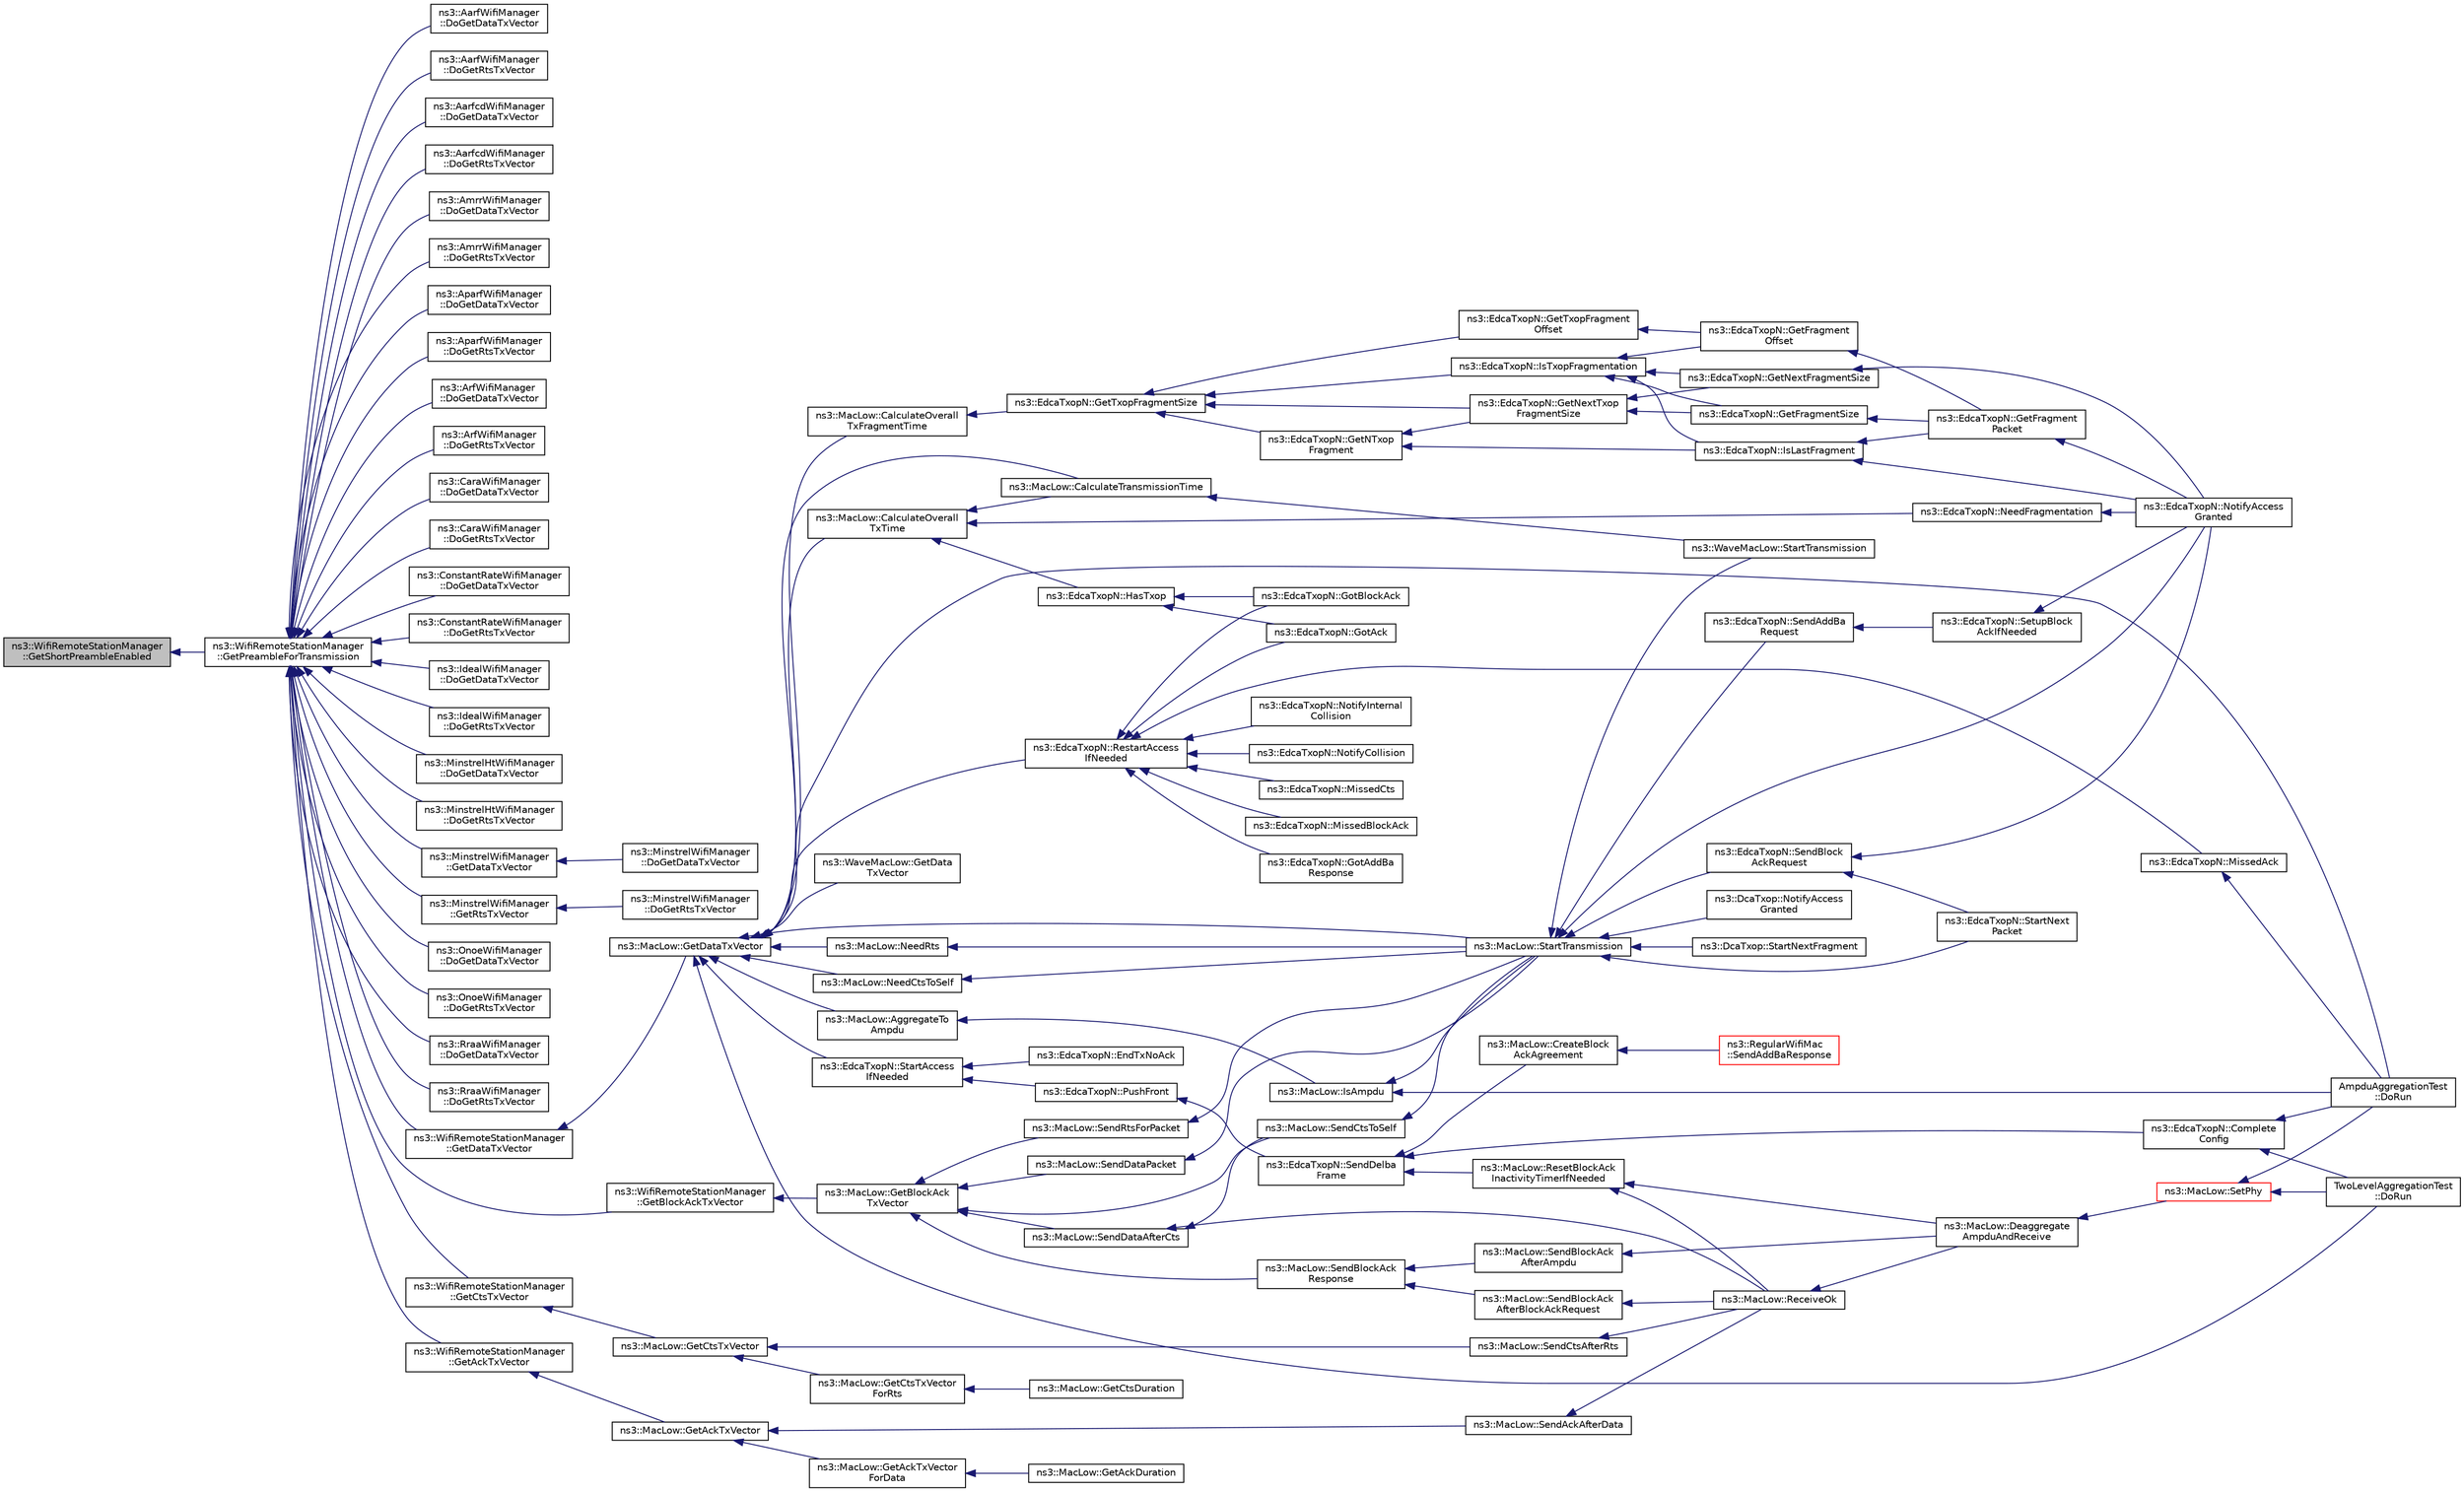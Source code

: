 digraph "ns3::WifiRemoteStationManager::GetShortPreambleEnabled"
{
  edge [fontname="Helvetica",fontsize="10",labelfontname="Helvetica",labelfontsize="10"];
  node [fontname="Helvetica",fontsize="10",shape=record];
  rankdir="LR";
  Node1 [label="ns3::WifiRemoteStationManager\l::GetShortPreambleEnabled",height=0.2,width=0.4,color="black", fillcolor="grey75", style="filled", fontcolor="black"];
  Node1 -> Node2 [dir="back",color="midnightblue",fontsize="10",style="solid"];
  Node2 [label="ns3::WifiRemoteStationManager\l::GetPreambleForTransmission",height=0.2,width=0.4,color="black", fillcolor="white", style="filled",URL="$d6/d65/classns3_1_1WifiRemoteStationManager.html#a0f44967cbd7488baada4802ebc642110"];
  Node2 -> Node3 [dir="back",color="midnightblue",fontsize="10",style="solid"];
  Node3 [label="ns3::AarfWifiManager\l::DoGetDataTxVector",height=0.2,width=0.4,color="black", fillcolor="white", style="filled",URL="$d7/d63/classns3_1_1AarfWifiManager.html#a408d8be07102ba41125c839b01e8a7ee"];
  Node2 -> Node4 [dir="back",color="midnightblue",fontsize="10",style="solid"];
  Node4 [label="ns3::AarfWifiManager\l::DoGetRtsTxVector",height=0.2,width=0.4,color="black", fillcolor="white", style="filled",URL="$d7/d63/classns3_1_1AarfWifiManager.html#a4c2d4fbb34d152c3c4fe4530681da512"];
  Node2 -> Node5 [dir="back",color="midnightblue",fontsize="10",style="solid"];
  Node5 [label="ns3::AarfcdWifiManager\l::DoGetDataTxVector",height=0.2,width=0.4,color="black", fillcolor="white", style="filled",URL="$de/d61/classns3_1_1AarfcdWifiManager.html#ab9bfc915e2a36ee071995eb0247b1599"];
  Node2 -> Node6 [dir="back",color="midnightblue",fontsize="10",style="solid"];
  Node6 [label="ns3::AarfcdWifiManager\l::DoGetRtsTxVector",height=0.2,width=0.4,color="black", fillcolor="white", style="filled",URL="$de/d61/classns3_1_1AarfcdWifiManager.html#a4c4e397e54ae8ff36a90a1e044825586"];
  Node2 -> Node7 [dir="back",color="midnightblue",fontsize="10",style="solid"];
  Node7 [label="ns3::AmrrWifiManager\l::DoGetDataTxVector",height=0.2,width=0.4,color="black", fillcolor="white", style="filled",URL="$d1/d45/classns3_1_1AmrrWifiManager.html#ad18cc0aa1f6f6472e9e5ac2563b85e4c"];
  Node2 -> Node8 [dir="back",color="midnightblue",fontsize="10",style="solid"];
  Node8 [label="ns3::AmrrWifiManager\l::DoGetRtsTxVector",height=0.2,width=0.4,color="black", fillcolor="white", style="filled",URL="$d1/d45/classns3_1_1AmrrWifiManager.html#a036c453d18e33475b8ad75922682d214"];
  Node2 -> Node9 [dir="back",color="midnightblue",fontsize="10",style="solid"];
  Node9 [label="ns3::AparfWifiManager\l::DoGetDataTxVector",height=0.2,width=0.4,color="black", fillcolor="white", style="filled",URL="$dc/d5c/classns3_1_1AparfWifiManager.html#a9be0935377c6c6052cc12407d17dafbd"];
  Node2 -> Node10 [dir="back",color="midnightblue",fontsize="10",style="solid"];
  Node10 [label="ns3::AparfWifiManager\l::DoGetRtsTxVector",height=0.2,width=0.4,color="black", fillcolor="white", style="filled",URL="$dc/d5c/classns3_1_1AparfWifiManager.html#a091b6da1ff7d3d0ae61ca96dc4ee256b"];
  Node2 -> Node11 [dir="back",color="midnightblue",fontsize="10",style="solid"];
  Node11 [label="ns3::ArfWifiManager\l::DoGetDataTxVector",height=0.2,width=0.4,color="black", fillcolor="white", style="filled",URL="$d8/d72/classns3_1_1ArfWifiManager.html#a6bd79d80cbb7f743aa1bece1e5c24584"];
  Node2 -> Node12 [dir="back",color="midnightblue",fontsize="10",style="solid"];
  Node12 [label="ns3::ArfWifiManager\l::DoGetRtsTxVector",height=0.2,width=0.4,color="black", fillcolor="white", style="filled",URL="$d8/d72/classns3_1_1ArfWifiManager.html#a56217b6af0b44febda8b48266562e284"];
  Node2 -> Node13 [dir="back",color="midnightblue",fontsize="10",style="solid"];
  Node13 [label="ns3::CaraWifiManager\l::DoGetDataTxVector",height=0.2,width=0.4,color="black", fillcolor="white", style="filled",URL="$d8/d78/classns3_1_1CaraWifiManager.html#a948e474fbc8dd16211dc6f6fcb6ef496"];
  Node2 -> Node14 [dir="back",color="midnightblue",fontsize="10",style="solid"];
  Node14 [label="ns3::CaraWifiManager\l::DoGetRtsTxVector",height=0.2,width=0.4,color="black", fillcolor="white", style="filled",URL="$d8/d78/classns3_1_1CaraWifiManager.html#a2361885b5679a859cb55c0b29da0c1ad"];
  Node2 -> Node15 [dir="back",color="midnightblue",fontsize="10",style="solid"];
  Node15 [label="ns3::ConstantRateWifiManager\l::DoGetDataTxVector",height=0.2,width=0.4,color="black", fillcolor="white", style="filled",URL="$dd/d00/classns3_1_1ConstantRateWifiManager.html#a1e14573f51c878a2fa5511a2c43a2024"];
  Node2 -> Node16 [dir="back",color="midnightblue",fontsize="10",style="solid"];
  Node16 [label="ns3::ConstantRateWifiManager\l::DoGetRtsTxVector",height=0.2,width=0.4,color="black", fillcolor="white", style="filled",URL="$dd/d00/classns3_1_1ConstantRateWifiManager.html#aceb6e32d01d5c3279e96bafde5568719"];
  Node2 -> Node17 [dir="back",color="midnightblue",fontsize="10",style="solid"];
  Node17 [label="ns3::IdealWifiManager\l::DoGetDataTxVector",height=0.2,width=0.4,color="black", fillcolor="white", style="filled",URL="$de/d5e/classns3_1_1IdealWifiManager.html#a2e7570eb1f5cbef1067cfb714e94218e"];
  Node2 -> Node18 [dir="back",color="midnightblue",fontsize="10",style="solid"];
  Node18 [label="ns3::IdealWifiManager\l::DoGetRtsTxVector",height=0.2,width=0.4,color="black", fillcolor="white", style="filled",URL="$de/d5e/classns3_1_1IdealWifiManager.html#ab263f9a1c04747b2c2b55774bf97854a"];
  Node2 -> Node19 [dir="back",color="midnightblue",fontsize="10",style="solid"];
  Node19 [label="ns3::MinstrelHtWifiManager\l::DoGetDataTxVector",height=0.2,width=0.4,color="black", fillcolor="white", style="filled",URL="$dd/d09/classns3_1_1MinstrelHtWifiManager.html#abc2436c9c8dabb7c78907f478e1bb8c7"];
  Node2 -> Node20 [dir="back",color="midnightblue",fontsize="10",style="solid"];
  Node20 [label="ns3::MinstrelHtWifiManager\l::DoGetRtsTxVector",height=0.2,width=0.4,color="black", fillcolor="white", style="filled",URL="$dd/d09/classns3_1_1MinstrelHtWifiManager.html#a8628d42b27a3bf5cbbd4ea0ec2a79307"];
  Node2 -> Node21 [dir="back",color="midnightblue",fontsize="10",style="solid"];
  Node21 [label="ns3::MinstrelWifiManager\l::GetDataTxVector",height=0.2,width=0.4,color="black", fillcolor="white", style="filled",URL="$dd/d45/classns3_1_1MinstrelWifiManager.html#afc42d002709fb4334ae5b164bfa07aa8"];
  Node21 -> Node22 [dir="back",color="midnightblue",fontsize="10",style="solid"];
  Node22 [label="ns3::MinstrelWifiManager\l::DoGetDataTxVector",height=0.2,width=0.4,color="black", fillcolor="white", style="filled",URL="$dd/d45/classns3_1_1MinstrelWifiManager.html#aea34c1267e390ce04c3b50bd6df69173"];
  Node2 -> Node23 [dir="back",color="midnightblue",fontsize="10",style="solid"];
  Node23 [label="ns3::MinstrelWifiManager\l::GetRtsTxVector",height=0.2,width=0.4,color="black", fillcolor="white", style="filled",URL="$dd/d45/classns3_1_1MinstrelWifiManager.html#a8643a7d64b0cebcdba66207e36c2b1c6"];
  Node23 -> Node24 [dir="back",color="midnightblue",fontsize="10",style="solid"];
  Node24 [label="ns3::MinstrelWifiManager\l::DoGetRtsTxVector",height=0.2,width=0.4,color="black", fillcolor="white", style="filled",URL="$dd/d45/classns3_1_1MinstrelWifiManager.html#a8284c7164c9e5813a9f377ad120f4e18"];
  Node2 -> Node25 [dir="back",color="midnightblue",fontsize="10",style="solid"];
  Node25 [label="ns3::OnoeWifiManager\l::DoGetDataTxVector",height=0.2,width=0.4,color="black", fillcolor="white", style="filled",URL="$d9/d36/classns3_1_1OnoeWifiManager.html#a58c4d341696639d4b0ea618275461da4"];
  Node2 -> Node26 [dir="back",color="midnightblue",fontsize="10",style="solid"];
  Node26 [label="ns3::OnoeWifiManager\l::DoGetRtsTxVector",height=0.2,width=0.4,color="black", fillcolor="white", style="filled",URL="$d9/d36/classns3_1_1OnoeWifiManager.html#a235403aacb2b69d019b23a86263623d7"];
  Node2 -> Node27 [dir="back",color="midnightblue",fontsize="10",style="solid"];
  Node27 [label="ns3::RraaWifiManager\l::DoGetDataTxVector",height=0.2,width=0.4,color="black", fillcolor="white", style="filled",URL="$d4/dca/classns3_1_1RraaWifiManager.html#acc7f56a51e22431479e1d534ad7ece84"];
  Node2 -> Node28 [dir="back",color="midnightblue",fontsize="10",style="solid"];
  Node28 [label="ns3::RraaWifiManager\l::DoGetRtsTxVector",height=0.2,width=0.4,color="black", fillcolor="white", style="filled",URL="$d4/dca/classns3_1_1RraaWifiManager.html#a68148d81b6e49676837ec93f43f6f005"];
  Node2 -> Node29 [dir="back",color="midnightblue",fontsize="10",style="solid"];
  Node29 [label="ns3::WifiRemoteStationManager\l::GetDataTxVector",height=0.2,width=0.4,color="black", fillcolor="white", style="filled",URL="$d6/d65/classns3_1_1WifiRemoteStationManager.html#ad81efbe48611977c8cea482721fd823b"];
  Node29 -> Node30 [dir="back",color="midnightblue",fontsize="10",style="solid"];
  Node30 [label="ns3::MacLow::GetDataTxVector",height=0.2,width=0.4,color="black", fillcolor="white", style="filled",URL="$d3/da6/classns3_1_1MacLow.html#a04bad04eade9ff1de0940b01c5bcf514"];
  Node30 -> Node31 [dir="back",color="midnightblue",fontsize="10",style="solid"];
  Node31 [label="ns3::WaveMacLow::GetData\lTxVector",height=0.2,width=0.4,color="black", fillcolor="white", style="filled",URL="$d8/da1/classns3_1_1WaveMacLow.html#a9f176c853a633679d23d71ac1d5aa908"];
  Node30 -> Node32 [dir="back",color="midnightblue",fontsize="10",style="solid"];
  Node32 [label="ns3::EdcaTxopN::RestartAccess\lIfNeeded",height=0.2,width=0.4,color="black", fillcolor="white", style="filled",URL="$dc/db8/classns3_1_1EdcaTxopN.html#a83b65be22340dc3f27d08a453cf3831f"];
  Node32 -> Node33 [dir="back",color="midnightblue",fontsize="10",style="solid"];
  Node33 [label="ns3::EdcaTxopN::NotifyInternal\lCollision",height=0.2,width=0.4,color="black", fillcolor="white", style="filled",URL="$dc/db8/classns3_1_1EdcaTxopN.html#a900ab43f62b74939c62121562d1969e2"];
  Node32 -> Node34 [dir="back",color="midnightblue",fontsize="10",style="solid"];
  Node34 [label="ns3::EdcaTxopN::NotifyCollision",height=0.2,width=0.4,color="black", fillcolor="white", style="filled",URL="$dc/db8/classns3_1_1EdcaTxopN.html#aa9dd10b3b7236f93d7461b174888e2a8"];
  Node32 -> Node35 [dir="back",color="midnightblue",fontsize="10",style="solid"];
  Node35 [label="ns3::EdcaTxopN::MissedCts",height=0.2,width=0.4,color="black", fillcolor="white", style="filled",URL="$dc/db8/classns3_1_1EdcaTxopN.html#ab6f7016d503472174ce9fef2fd45de8e"];
  Node32 -> Node36 [dir="back",color="midnightblue",fontsize="10",style="solid"];
  Node36 [label="ns3::EdcaTxopN::GotAck",height=0.2,width=0.4,color="black", fillcolor="white", style="filled",URL="$dc/db8/classns3_1_1EdcaTxopN.html#acd117ddd03aa1b3abac3bca9830ee895"];
  Node32 -> Node37 [dir="back",color="midnightblue",fontsize="10",style="solid"];
  Node37 [label="ns3::EdcaTxopN::MissedAck",height=0.2,width=0.4,color="black", fillcolor="white", style="filled",URL="$dc/db8/classns3_1_1EdcaTxopN.html#ad16ece50ac2937e5cdfeae010d4b5c88"];
  Node37 -> Node38 [dir="back",color="midnightblue",fontsize="10",style="solid"];
  Node38 [label="AmpduAggregationTest\l::DoRun",height=0.2,width=0.4,color="black", fillcolor="white", style="filled",URL="$d2/db5/classAmpduAggregationTest.html#a7414dc8d4dd982ab4c1eaadb5b2c693d",tooltip="Implementation to actually run this TestCase. "];
  Node32 -> Node39 [dir="back",color="midnightblue",fontsize="10",style="solid"];
  Node39 [label="ns3::EdcaTxopN::MissedBlockAck",height=0.2,width=0.4,color="black", fillcolor="white", style="filled",URL="$dc/db8/classns3_1_1EdcaTxopN.html#a91aae2c1ab764e8e4cb857ef97fa235b"];
  Node32 -> Node40 [dir="back",color="midnightblue",fontsize="10",style="solid"];
  Node40 [label="ns3::EdcaTxopN::GotAddBa\lResponse",height=0.2,width=0.4,color="black", fillcolor="white", style="filled",URL="$dc/db8/classns3_1_1EdcaTxopN.html#ac3089ca4272d45b23293a7481e0922e0"];
  Node32 -> Node41 [dir="back",color="midnightblue",fontsize="10",style="solid"];
  Node41 [label="ns3::EdcaTxopN::GotBlockAck",height=0.2,width=0.4,color="black", fillcolor="white", style="filled",URL="$dc/db8/classns3_1_1EdcaTxopN.html#a36c24d5a9717893466eaadda6bd66cc5"];
  Node30 -> Node42 [dir="back",color="midnightblue",fontsize="10",style="solid"];
  Node42 [label="ns3::EdcaTxopN::StartAccess\lIfNeeded",height=0.2,width=0.4,color="black", fillcolor="white", style="filled",URL="$dc/db8/classns3_1_1EdcaTxopN.html#a28a7052f217ed15058697197350d9801"];
  Node42 -> Node43 [dir="back",color="midnightblue",fontsize="10",style="solid"];
  Node43 [label="ns3::EdcaTxopN::EndTxNoAck",height=0.2,width=0.4,color="black", fillcolor="white", style="filled",URL="$dc/db8/classns3_1_1EdcaTxopN.html#a380e84736ede287cc8d26c1012828412"];
  Node42 -> Node44 [dir="back",color="midnightblue",fontsize="10",style="solid"];
  Node44 [label="ns3::EdcaTxopN::PushFront",height=0.2,width=0.4,color="black", fillcolor="white", style="filled",URL="$dc/db8/classns3_1_1EdcaTxopN.html#a4ff1922de0b92b5f6a9104b714d82c0b"];
  Node44 -> Node45 [dir="back",color="midnightblue",fontsize="10",style="solid"];
  Node45 [label="ns3::EdcaTxopN::SendDelba\lFrame",height=0.2,width=0.4,color="black", fillcolor="white", style="filled",URL="$dc/db8/classns3_1_1EdcaTxopN.html#a3a14d846328f0d5447f44d7c2f3c607e"];
  Node45 -> Node46 [dir="back",color="midnightblue",fontsize="10",style="solid"];
  Node46 [label="ns3::EdcaTxopN::Complete\lConfig",height=0.2,width=0.4,color="black", fillcolor="white", style="filled",URL="$dc/db8/classns3_1_1EdcaTxopN.html#aeca53fddb95468e9e56ee452adf8b263"];
  Node46 -> Node38 [dir="back",color="midnightblue",fontsize="10",style="solid"];
  Node46 -> Node47 [dir="back",color="midnightblue",fontsize="10",style="solid"];
  Node47 [label="TwoLevelAggregationTest\l::DoRun",height=0.2,width=0.4,color="black", fillcolor="white", style="filled",URL="$db/d72/classTwoLevelAggregationTest.html#a40c6f5f8be6c48673d0bfd218d95afe0",tooltip="Implementation to actually run this TestCase. "];
  Node45 -> Node48 [dir="back",color="midnightblue",fontsize="10",style="solid"];
  Node48 [label="ns3::MacLow::CreateBlock\lAckAgreement",height=0.2,width=0.4,color="black", fillcolor="white", style="filled",URL="$d3/da6/classns3_1_1MacLow.html#ab70f7f727b5f9e1e1357a73e29ba7f82"];
  Node48 -> Node49 [dir="back",color="midnightblue",fontsize="10",style="solid"];
  Node49 [label="ns3::RegularWifiMac\l::SendAddBaResponse",height=0.2,width=0.4,color="red", fillcolor="white", style="filled",URL="$df/db9/classns3_1_1RegularWifiMac.html#a7f68e740fc48cfc03df7330077af8113"];
  Node45 -> Node50 [dir="back",color="midnightblue",fontsize="10",style="solid"];
  Node50 [label="ns3::MacLow::ResetBlockAck\lInactivityTimerIfNeeded",height=0.2,width=0.4,color="black", fillcolor="white", style="filled",URL="$d3/da6/classns3_1_1MacLow.html#aafa012c5d2dde80484d6546c802f02f8"];
  Node50 -> Node51 [dir="back",color="midnightblue",fontsize="10",style="solid"];
  Node51 [label="ns3::MacLow::ReceiveOk",height=0.2,width=0.4,color="black", fillcolor="white", style="filled",URL="$d3/da6/classns3_1_1MacLow.html#ade59e3a5e41c6ccbafd93501d7e9fbc0"];
  Node51 -> Node52 [dir="back",color="midnightblue",fontsize="10",style="solid"];
  Node52 [label="ns3::MacLow::Deaggregate\lAmpduAndReceive",height=0.2,width=0.4,color="black", fillcolor="white", style="filled",URL="$d3/da6/classns3_1_1MacLow.html#a7380c5a3adcd88beda938bfa8447d7c5"];
  Node52 -> Node53 [dir="back",color="midnightblue",fontsize="10",style="solid"];
  Node53 [label="ns3::MacLow::SetPhy",height=0.2,width=0.4,color="red", fillcolor="white", style="filled",URL="$d3/da6/classns3_1_1MacLow.html#a1f2c6e12277422c081fa92f8edfe66e8"];
  Node53 -> Node38 [dir="back",color="midnightblue",fontsize="10",style="solid"];
  Node53 -> Node47 [dir="back",color="midnightblue",fontsize="10",style="solid"];
  Node50 -> Node52 [dir="back",color="midnightblue",fontsize="10",style="solid"];
  Node30 -> Node54 [dir="back",color="midnightblue",fontsize="10",style="solid"];
  Node54 [label="ns3::MacLow::StartTransmission",height=0.2,width=0.4,color="black", fillcolor="white", style="filled",URL="$d3/da6/classns3_1_1MacLow.html#a3d13643c758e213041f8389c1041074b"];
  Node54 -> Node55 [dir="back",color="midnightblue",fontsize="10",style="solid"];
  Node55 [label="ns3::WaveMacLow::StartTransmission",height=0.2,width=0.4,color="black", fillcolor="white", style="filled",URL="$d8/da1/classns3_1_1WaveMacLow.html#a8ed4704fbcd3d5888aa8ee5abcfb9cc8"];
  Node54 -> Node56 [dir="back",color="midnightblue",fontsize="10",style="solid"];
  Node56 [label="ns3::DcaTxop::NotifyAccess\lGranted",height=0.2,width=0.4,color="black", fillcolor="white", style="filled",URL="$d3/d74/classns3_1_1DcaTxop.html#a1760d5870d8d96153165960172ba31d5"];
  Node54 -> Node57 [dir="back",color="midnightblue",fontsize="10",style="solid"];
  Node57 [label="ns3::DcaTxop::StartNextFragment",height=0.2,width=0.4,color="black", fillcolor="white", style="filled",URL="$d3/d74/classns3_1_1DcaTxop.html#a2055d310a17ffe4be6b2d2ec91587429"];
  Node54 -> Node58 [dir="back",color="midnightblue",fontsize="10",style="solid"];
  Node58 [label="ns3::EdcaTxopN::NotifyAccess\lGranted",height=0.2,width=0.4,color="black", fillcolor="white", style="filled",URL="$dc/db8/classns3_1_1EdcaTxopN.html#afeba080a6bf7d6074227e10321d1683d"];
  Node54 -> Node59 [dir="back",color="midnightblue",fontsize="10",style="solid"];
  Node59 [label="ns3::EdcaTxopN::StartNext\lPacket",height=0.2,width=0.4,color="black", fillcolor="white", style="filled",URL="$dc/db8/classns3_1_1EdcaTxopN.html#a86df91f79cf79fbb677bd53fddafdae0"];
  Node54 -> Node60 [dir="back",color="midnightblue",fontsize="10",style="solid"];
  Node60 [label="ns3::EdcaTxopN::SendBlock\lAckRequest",height=0.2,width=0.4,color="black", fillcolor="white", style="filled",URL="$dc/db8/classns3_1_1EdcaTxopN.html#a620d3677a73927b708ba85d2f2a794e0"];
  Node60 -> Node58 [dir="back",color="midnightblue",fontsize="10",style="solid"];
  Node60 -> Node59 [dir="back",color="midnightblue",fontsize="10",style="solid"];
  Node54 -> Node61 [dir="back",color="midnightblue",fontsize="10",style="solid"];
  Node61 [label="ns3::EdcaTxopN::SendAddBa\lRequest",height=0.2,width=0.4,color="black", fillcolor="white", style="filled",URL="$dc/db8/classns3_1_1EdcaTxopN.html#a5d000df80bfe3211aed2fee7c08b85d2"];
  Node61 -> Node62 [dir="back",color="midnightblue",fontsize="10",style="solid"];
  Node62 [label="ns3::EdcaTxopN::SetupBlock\lAckIfNeeded",height=0.2,width=0.4,color="black", fillcolor="white", style="filled",URL="$dc/db8/classns3_1_1EdcaTxopN.html#ae5ab3e06174d86eabaaa6ccd64cde42d"];
  Node62 -> Node58 [dir="back",color="midnightblue",fontsize="10",style="solid"];
  Node30 -> Node63 [dir="back",color="midnightblue",fontsize="10",style="solid"];
  Node63 [label="ns3::MacLow::NeedRts",height=0.2,width=0.4,color="black", fillcolor="white", style="filled",URL="$d3/da6/classns3_1_1MacLow.html#abb03703a2f28b39d0cff52ce8488f7b3"];
  Node63 -> Node54 [dir="back",color="midnightblue",fontsize="10",style="solid"];
  Node30 -> Node64 [dir="back",color="midnightblue",fontsize="10",style="solid"];
  Node64 [label="ns3::MacLow::NeedCtsToSelf",height=0.2,width=0.4,color="black", fillcolor="white", style="filled",URL="$d3/da6/classns3_1_1MacLow.html#a8522fde99dc6efe05a667a3e3ebd9b5a"];
  Node64 -> Node54 [dir="back",color="midnightblue",fontsize="10",style="solid"];
  Node30 -> Node65 [dir="back",color="midnightblue",fontsize="10",style="solid"];
  Node65 [label="ns3::MacLow::CalculateOverall\lTxTime",height=0.2,width=0.4,color="black", fillcolor="white", style="filled",URL="$d3/da6/classns3_1_1MacLow.html#a8fa9fc428371d4fc899d114d67a6f895"];
  Node65 -> Node66 [dir="back",color="midnightblue",fontsize="10",style="solid"];
  Node66 [label="ns3::EdcaTxopN::HasTxop",height=0.2,width=0.4,color="black", fillcolor="white", style="filled",URL="$dc/db8/classns3_1_1EdcaTxopN.html#ad377cd7fb454ea77a7f7583393ff449a"];
  Node66 -> Node36 [dir="back",color="midnightblue",fontsize="10",style="solid"];
  Node66 -> Node41 [dir="back",color="midnightblue",fontsize="10",style="solid"];
  Node65 -> Node67 [dir="back",color="midnightblue",fontsize="10",style="solid"];
  Node67 [label="ns3::EdcaTxopN::NeedFragmentation",height=0.2,width=0.4,color="black", fillcolor="white", style="filled",URL="$dc/db8/classns3_1_1EdcaTxopN.html#a60daff47931c6501e47778c99c7e7a3c"];
  Node67 -> Node58 [dir="back",color="midnightblue",fontsize="10",style="solid"];
  Node65 -> Node68 [dir="back",color="midnightblue",fontsize="10",style="solid"];
  Node68 [label="ns3::MacLow::CalculateTransmissionTime",height=0.2,width=0.4,color="black", fillcolor="white", style="filled",URL="$d3/da6/classns3_1_1MacLow.html#a7773963a988ffddaa862246e1798b2d1"];
  Node68 -> Node55 [dir="back",color="midnightblue",fontsize="10",style="solid"];
  Node30 -> Node69 [dir="back",color="midnightblue",fontsize="10",style="solid"];
  Node69 [label="ns3::MacLow::CalculateOverall\lTxFragmentTime",height=0.2,width=0.4,color="black", fillcolor="white", style="filled",URL="$d3/da6/classns3_1_1MacLow.html#a9d374976855269a4ee89e2369afff3d0"];
  Node69 -> Node70 [dir="back",color="midnightblue",fontsize="10",style="solid"];
  Node70 [label="ns3::EdcaTxopN::GetTxopFragmentSize",height=0.2,width=0.4,color="black", fillcolor="white", style="filled",URL="$dc/db8/classns3_1_1EdcaTxopN.html#af20974348cb05b0e936b0f4204bca5c8"];
  Node70 -> Node71 [dir="back",color="midnightblue",fontsize="10",style="solid"];
  Node71 [label="ns3::EdcaTxopN::IsTxopFragmentation",height=0.2,width=0.4,color="black", fillcolor="white", style="filled",URL="$dc/db8/classns3_1_1EdcaTxopN.html#a8112c980e053b401d71b2031a17ec2b3"];
  Node71 -> Node72 [dir="back",color="midnightblue",fontsize="10",style="solid"];
  Node72 [label="ns3::EdcaTxopN::GetFragmentSize",height=0.2,width=0.4,color="black", fillcolor="white", style="filled",URL="$dc/db8/classns3_1_1EdcaTxopN.html#afd4cef33e466d71740f40e94783cd0de"];
  Node72 -> Node73 [dir="back",color="midnightblue",fontsize="10",style="solid"];
  Node73 [label="ns3::EdcaTxopN::GetFragment\lPacket",height=0.2,width=0.4,color="black", fillcolor="white", style="filled",URL="$dc/db8/classns3_1_1EdcaTxopN.html#a512c6b82feb4d0caa1f79b98072bca91"];
  Node73 -> Node58 [dir="back",color="midnightblue",fontsize="10",style="solid"];
  Node71 -> Node74 [dir="back",color="midnightblue",fontsize="10",style="solid"];
  Node74 [label="ns3::EdcaTxopN::GetNextFragmentSize",height=0.2,width=0.4,color="black", fillcolor="white", style="filled",URL="$dc/db8/classns3_1_1EdcaTxopN.html#a06163c06ebe2b11e164a171ff51f56a2"];
  Node74 -> Node58 [dir="back",color="midnightblue",fontsize="10",style="solid"];
  Node71 -> Node75 [dir="back",color="midnightblue",fontsize="10",style="solid"];
  Node75 [label="ns3::EdcaTxopN::GetFragment\lOffset",height=0.2,width=0.4,color="black", fillcolor="white", style="filled",URL="$dc/db8/classns3_1_1EdcaTxopN.html#afd235d222dc849f965706362ce15fcc3"];
  Node75 -> Node73 [dir="back",color="midnightblue",fontsize="10",style="solid"];
  Node71 -> Node76 [dir="back",color="midnightblue",fontsize="10",style="solid"];
  Node76 [label="ns3::EdcaTxopN::IsLastFragment",height=0.2,width=0.4,color="black", fillcolor="white", style="filled",URL="$dc/db8/classns3_1_1EdcaTxopN.html#aa4a1fb9ce28746fa0dc7d47dde40f2fa"];
  Node76 -> Node58 [dir="back",color="midnightblue",fontsize="10",style="solid"];
  Node76 -> Node73 [dir="back",color="midnightblue",fontsize="10",style="solid"];
  Node70 -> Node77 [dir="back",color="midnightblue",fontsize="10",style="solid"];
  Node77 [label="ns3::EdcaTxopN::GetNTxop\lFragment",height=0.2,width=0.4,color="black", fillcolor="white", style="filled",URL="$dc/db8/classns3_1_1EdcaTxopN.html#a58be060e7f5a3b0f25404df841b9a293"];
  Node77 -> Node78 [dir="back",color="midnightblue",fontsize="10",style="solid"];
  Node78 [label="ns3::EdcaTxopN::GetNextTxop\lFragmentSize",height=0.2,width=0.4,color="black", fillcolor="white", style="filled",URL="$dc/db8/classns3_1_1EdcaTxopN.html#a66393612be0215b17eb12e65d6c58cb4"];
  Node78 -> Node72 [dir="back",color="midnightblue",fontsize="10",style="solid"];
  Node78 -> Node74 [dir="back",color="midnightblue",fontsize="10",style="solid"];
  Node77 -> Node76 [dir="back",color="midnightblue",fontsize="10",style="solid"];
  Node70 -> Node79 [dir="back",color="midnightblue",fontsize="10",style="solid"];
  Node79 [label="ns3::EdcaTxopN::GetTxopFragment\lOffset",height=0.2,width=0.4,color="black", fillcolor="white", style="filled",URL="$dc/db8/classns3_1_1EdcaTxopN.html#affa7b4379fca13e2f24a04bdf2a4ae05"];
  Node79 -> Node75 [dir="back",color="midnightblue",fontsize="10",style="solid"];
  Node70 -> Node78 [dir="back",color="midnightblue",fontsize="10",style="solid"];
  Node30 -> Node68 [dir="back",color="midnightblue",fontsize="10",style="solid"];
  Node30 -> Node80 [dir="back",color="midnightblue",fontsize="10",style="solid"];
  Node80 [label="ns3::MacLow::AggregateTo\lAmpdu",height=0.2,width=0.4,color="black", fillcolor="white", style="filled",URL="$d3/da6/classns3_1_1MacLow.html#a10d347ccf6a1e3868ee1470767ed38a6"];
  Node80 -> Node81 [dir="back",color="midnightblue",fontsize="10",style="solid"];
  Node81 [label="ns3::MacLow::IsAmpdu",height=0.2,width=0.4,color="black", fillcolor="white", style="filled",URL="$d3/da6/classns3_1_1MacLow.html#a228f675a7db0df0e39edb611167861cc"];
  Node81 -> Node54 [dir="back",color="midnightblue",fontsize="10",style="solid"];
  Node81 -> Node38 [dir="back",color="midnightblue",fontsize="10",style="solid"];
  Node30 -> Node38 [dir="back",color="midnightblue",fontsize="10",style="solid"];
  Node30 -> Node47 [dir="back",color="midnightblue",fontsize="10",style="solid"];
  Node2 -> Node82 [dir="back",color="midnightblue",fontsize="10",style="solid"];
  Node82 [label="ns3::WifiRemoteStationManager\l::GetCtsTxVector",height=0.2,width=0.4,color="black", fillcolor="white", style="filled",URL="$d6/d65/classns3_1_1WifiRemoteStationManager.html#ab19cddba368c52aae1b48cd7db0ddd61"];
  Node82 -> Node83 [dir="back",color="midnightblue",fontsize="10",style="solid"];
  Node83 [label="ns3::MacLow::GetCtsTxVector",height=0.2,width=0.4,color="black", fillcolor="white", style="filled",URL="$d3/da6/classns3_1_1MacLow.html#a7e8fb3caf4751fa39bc437cab3ac94f1"];
  Node83 -> Node84 [dir="back",color="midnightblue",fontsize="10",style="solid"];
  Node84 [label="ns3::MacLow::GetCtsTxVector\lForRts",height=0.2,width=0.4,color="black", fillcolor="white", style="filled",URL="$d3/da6/classns3_1_1MacLow.html#a48d2394e5fab14a60af30b3d0a145d43"];
  Node84 -> Node85 [dir="back",color="midnightblue",fontsize="10",style="solid"];
  Node85 [label="ns3::MacLow::GetCtsDuration",height=0.2,width=0.4,color="black", fillcolor="white", style="filled",URL="$d3/da6/classns3_1_1MacLow.html#a97137ac7e59a3637e5f71c38e36691ab"];
  Node83 -> Node86 [dir="back",color="midnightblue",fontsize="10",style="solid"];
  Node86 [label="ns3::MacLow::SendCtsAfterRts",height=0.2,width=0.4,color="black", fillcolor="white", style="filled",URL="$d3/da6/classns3_1_1MacLow.html#aebcd4c3e8d64fb53af1f8a862c766e33"];
  Node86 -> Node51 [dir="back",color="midnightblue",fontsize="10",style="solid"];
  Node2 -> Node87 [dir="back",color="midnightblue",fontsize="10",style="solid"];
  Node87 [label="ns3::WifiRemoteStationManager\l::GetAckTxVector",height=0.2,width=0.4,color="black", fillcolor="white", style="filled",URL="$d6/d65/classns3_1_1WifiRemoteStationManager.html#ab04252f5a7892bfe9c1b690e2869ca9d"];
  Node87 -> Node88 [dir="back",color="midnightblue",fontsize="10",style="solid"];
  Node88 [label="ns3::MacLow::GetAckTxVector",height=0.2,width=0.4,color="black", fillcolor="white", style="filled",URL="$d3/da6/classns3_1_1MacLow.html#aacb6b94de35df106b76d93b05d145d13"];
  Node88 -> Node89 [dir="back",color="midnightblue",fontsize="10",style="solid"];
  Node89 [label="ns3::MacLow::GetAckTxVector\lForData",height=0.2,width=0.4,color="black", fillcolor="white", style="filled",URL="$d3/da6/classns3_1_1MacLow.html#ad023756670d1e2e69b9832968e4b7029"];
  Node89 -> Node90 [dir="back",color="midnightblue",fontsize="10",style="solid"];
  Node90 [label="ns3::MacLow::GetAckDuration",height=0.2,width=0.4,color="black", fillcolor="white", style="filled",URL="$d3/da6/classns3_1_1MacLow.html#a014e154f9f037102d3c7662a83479bbb"];
  Node88 -> Node91 [dir="back",color="midnightblue",fontsize="10",style="solid"];
  Node91 [label="ns3::MacLow::SendAckAfterData",height=0.2,width=0.4,color="black", fillcolor="white", style="filled",URL="$d3/da6/classns3_1_1MacLow.html#a8db1635644b89072dfcb5fbc2330031b"];
  Node91 -> Node51 [dir="back",color="midnightblue",fontsize="10",style="solid"];
  Node2 -> Node92 [dir="back",color="midnightblue",fontsize="10",style="solid"];
  Node92 [label="ns3::WifiRemoteStationManager\l::GetBlockAckTxVector",height=0.2,width=0.4,color="black", fillcolor="white", style="filled",URL="$d6/d65/classns3_1_1WifiRemoteStationManager.html#a178c4ab0c61a9e3b6072c1339c9880b3"];
  Node92 -> Node93 [dir="back",color="midnightblue",fontsize="10",style="solid"];
  Node93 [label="ns3::MacLow::GetBlockAck\lTxVector",height=0.2,width=0.4,color="black", fillcolor="white", style="filled",URL="$d3/da6/classns3_1_1MacLow.html#a6274c3c4a5b90a6f448cc45e89950255"];
  Node93 -> Node94 [dir="back",color="midnightblue",fontsize="10",style="solid"];
  Node94 [label="ns3::MacLow::SendRtsForPacket",height=0.2,width=0.4,color="black", fillcolor="white", style="filled",URL="$d3/da6/classns3_1_1MacLow.html#ac472702b866a51ea2dfb7637381897aa"];
  Node94 -> Node54 [dir="back",color="midnightblue",fontsize="10",style="solid"];
  Node93 -> Node95 [dir="back",color="midnightblue",fontsize="10",style="solid"];
  Node95 [label="ns3::MacLow::SendDataPacket",height=0.2,width=0.4,color="black", fillcolor="white", style="filled",URL="$d3/da6/classns3_1_1MacLow.html#ab177d7c7ba53c56f91612114412914bf"];
  Node95 -> Node54 [dir="back",color="midnightblue",fontsize="10",style="solid"];
  Node93 -> Node96 [dir="back",color="midnightblue",fontsize="10",style="solid"];
  Node96 [label="ns3::MacLow::SendCtsToSelf",height=0.2,width=0.4,color="black", fillcolor="white", style="filled",URL="$d3/da6/classns3_1_1MacLow.html#a209c346576d367ef16cfa1cfdefff909"];
  Node96 -> Node54 [dir="back",color="midnightblue",fontsize="10",style="solid"];
  Node93 -> Node97 [dir="back",color="midnightblue",fontsize="10",style="solid"];
  Node97 [label="ns3::MacLow::SendDataAfterCts",height=0.2,width=0.4,color="black", fillcolor="white", style="filled",URL="$d3/da6/classns3_1_1MacLow.html#a063bab2ef4e7320a3f8cfa9890090ab6"];
  Node97 -> Node51 [dir="back",color="midnightblue",fontsize="10",style="solid"];
  Node97 -> Node96 [dir="back",color="midnightblue",fontsize="10",style="solid"];
  Node93 -> Node98 [dir="back",color="midnightblue",fontsize="10",style="solid"];
  Node98 [label="ns3::MacLow::SendBlockAck\lResponse",height=0.2,width=0.4,color="black", fillcolor="white", style="filled",URL="$d3/da6/classns3_1_1MacLow.html#a85c374be43ba3bd52fd1ad6efdfef6c6"];
  Node98 -> Node99 [dir="back",color="midnightblue",fontsize="10",style="solid"];
  Node99 [label="ns3::MacLow::SendBlockAck\lAfterAmpdu",height=0.2,width=0.4,color="black", fillcolor="white", style="filled",URL="$d3/da6/classns3_1_1MacLow.html#af6e2acc771d188c0959871f142912296"];
  Node99 -> Node52 [dir="back",color="midnightblue",fontsize="10",style="solid"];
  Node98 -> Node100 [dir="back",color="midnightblue",fontsize="10",style="solid"];
  Node100 [label="ns3::MacLow::SendBlockAck\lAfterBlockAckRequest",height=0.2,width=0.4,color="black", fillcolor="white", style="filled",URL="$d3/da6/classns3_1_1MacLow.html#a84b96c0cc6f32fca28576ec4df6a0853"];
  Node100 -> Node51 [dir="back",color="midnightblue",fontsize="10",style="solid"];
}
